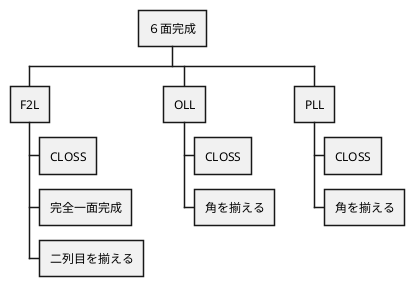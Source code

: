 @startwbs
* ６面完成
** F2L
*** CLOSS
*** 完全一面完成
*** 二列目を揃える
** OLL
*** CLOSS
*** 角を揃える
** PLL
*** CLOSS
*** 角を揃える
@endwbs